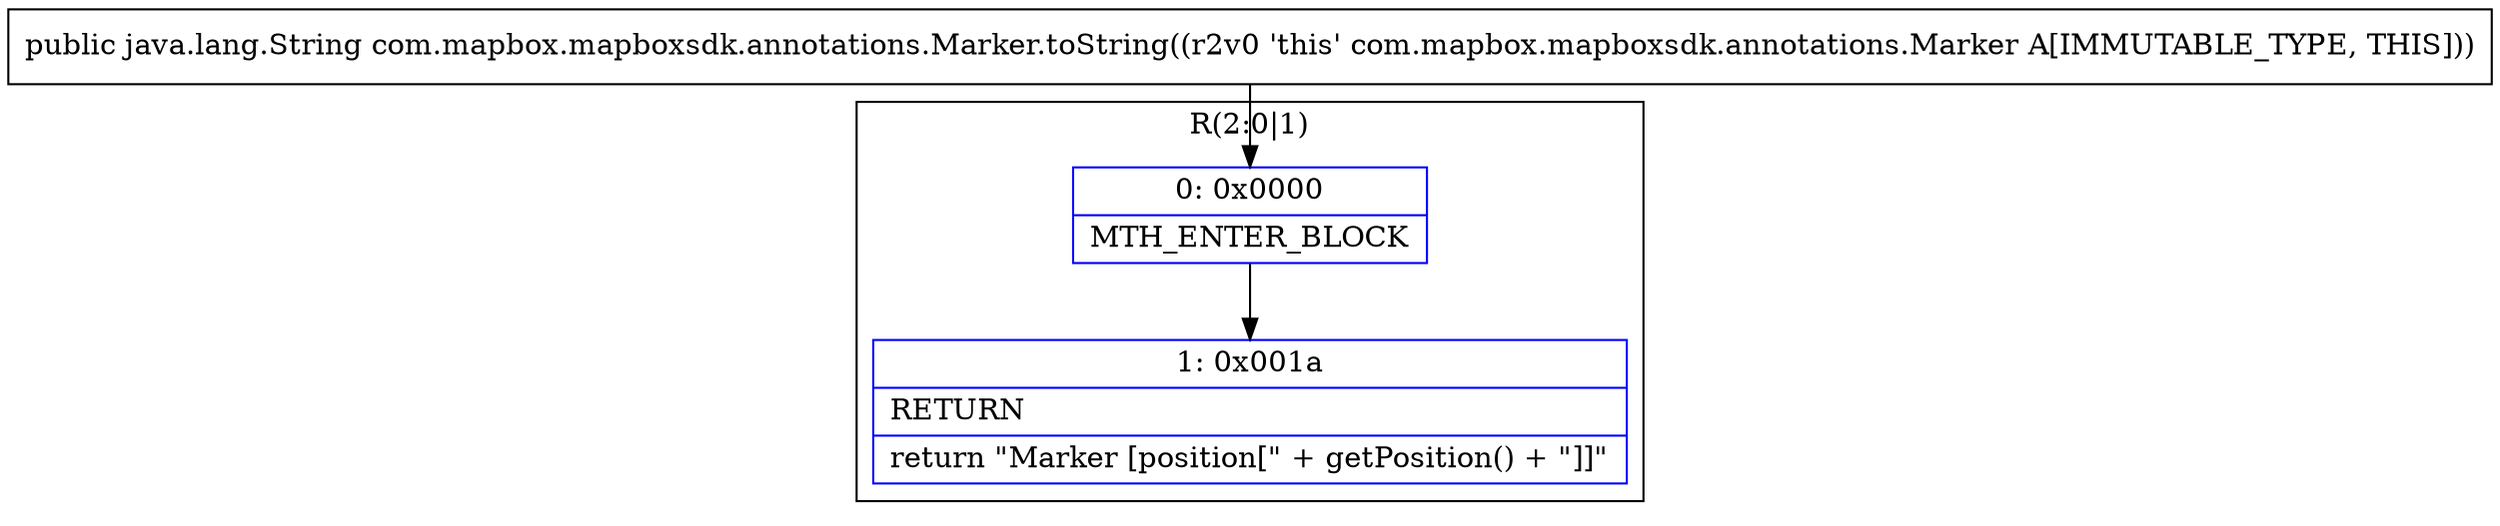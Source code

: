 digraph "CFG forcom.mapbox.mapboxsdk.annotations.Marker.toString()Ljava\/lang\/String;" {
subgraph cluster_Region_1667771556 {
label = "R(2:0|1)";
node [shape=record,color=blue];
Node_0 [shape=record,label="{0\:\ 0x0000|MTH_ENTER_BLOCK\l}"];
Node_1 [shape=record,label="{1\:\ 0x001a|RETURN\l|return \"Marker [position[\" + getPosition() + \"]]\"\l}"];
}
MethodNode[shape=record,label="{public java.lang.String com.mapbox.mapboxsdk.annotations.Marker.toString((r2v0 'this' com.mapbox.mapboxsdk.annotations.Marker A[IMMUTABLE_TYPE, THIS])) }"];
MethodNode -> Node_0;
Node_0 -> Node_1;
}

